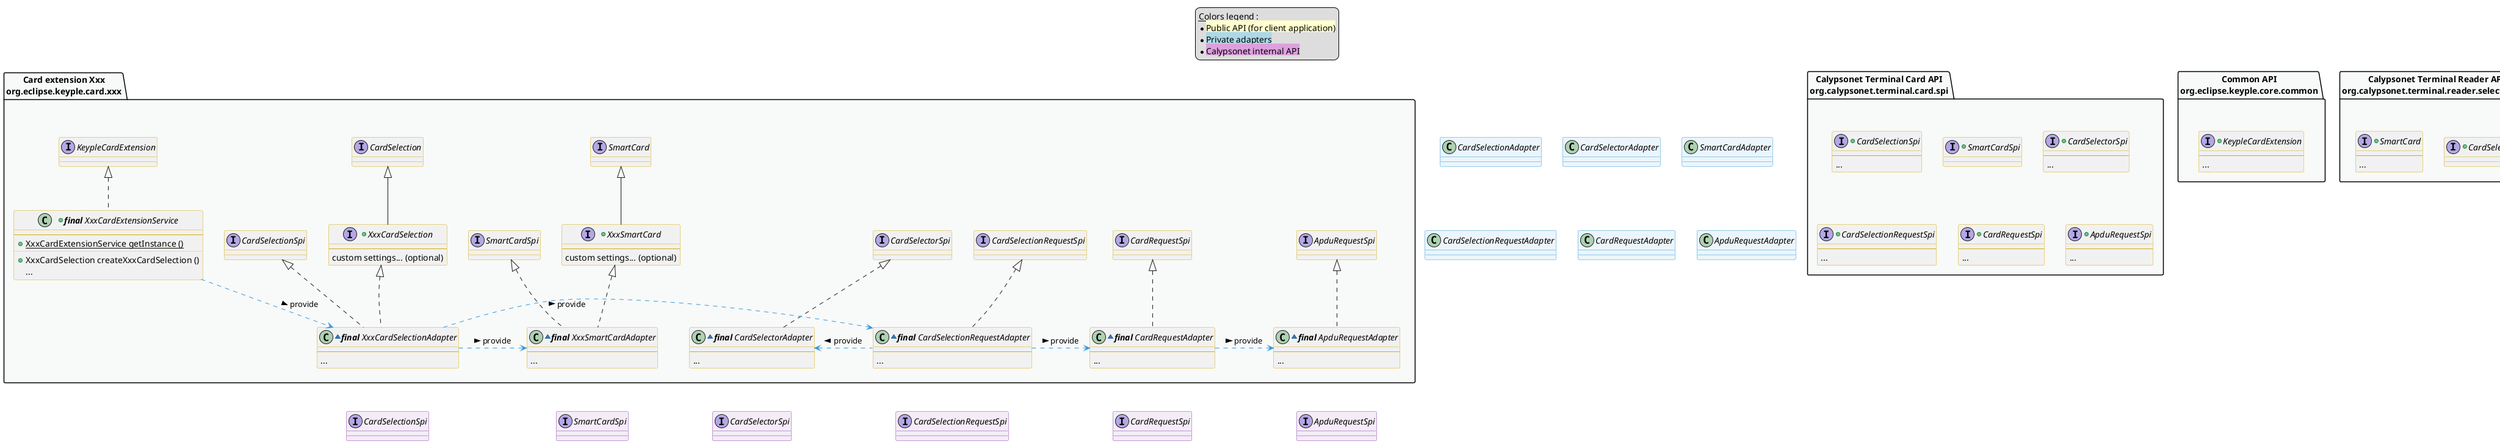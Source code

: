 @startuml

' == THEME ==

'Couleurs issues de : https://htmlcolorcodes.com/fr/tableau-de-couleur/tableau-de-couleur-design-plat/
!define C_GREY1 F8F9F9
!define C_GREY2 F2F3F4
!define C_GREY3 E5E7E9
!define C_GREY4 D7DBDD
!define C_GREY5 CACFD2
!define C_GREY6 BDC3C7
!define C_LINK 3498DB
!define C_USE 27AE60
!define C_YELLOW FEFECE

skinparam Shadowing false
skinparam ClassFontStyle italic
skinparam ClassBorderColor #D4AC0D
skinparam stereotypeABorderColor #A9DCDF
skinparam stereotypeIBorderColor #B4A7E5
skinparam stereotypeCBorderColor #ADD1B2
skinparam stereotypeEBorderColor #EB93DF
' Red
skinparam ClassBackgroundColor<<red>> #FDEDEC
skinparam ClassBorderColor<<red>> #E74C3C
hide <<red>> stereotype
' Purple
skinparam ClassBackgroundColor<<purple>> #F4ECF7
skinparam ClassBorderColor<<purple>> #8E44AD
hide <<purple>> stereotype
' blue
skinparam ClassBackgroundColor<<blue>> #EBF5FB
skinparam ClassBorderColor<<blue>> #3498DB
hide <<blue>> stereotype
' Green
skinparam ClassBackgroundColor<<green>> #E9F7EF
skinparam ClassBorderColor<<green>> #27AE60
hide <<green>> stereotype
' Grey
skinparam ClassBackgroundColor<<grey>> #EAECEE
skinparam ClassBorderColor<<grey>> #2C3E50
hide <<grey>> stereotype

' == CONTENT ==

legend top
    __Colors legend__ :
    * <back:C_YELLOW>Public API (for client application)</back>
    * <back:lightBlue>Private adapters</back>
    * <back:plum>Calypsonet internal API</back>
end legend

package "Common API\norg.eclipse.keyple.core.common" as commonApi {
    +interface KeypleCardExtension {
        --
        ...
    }
}
package "Calypsonet Terminal Reader API\norg.calypsonet.terminal.reader.selection.spi" as readerSelectionSpi {
    +interface CardSelection {
    }
    +interface SmartCard {
        --
        ...
    }
}
package "Calypsonet Terminal Card API\norg.calypsonet.terminal.card.spi" as cardSpi {
    +interface CardSelectionSpi {
        --
        ...
    }
    +interface SmartCardSpi {
    }
    +interface CardSelectorSpi {
        --
        ...
    }
    +interface CardSelectionRequestSpi {
        --
        ...
    }
    +interface CardRequestSpi {
        --
        ...
    }
    +interface ApduRequestSpi {
        --
        ...
    }
}

package "Card extension Xxx\norg.eclipse.keyple.card.xxx" as specificExtension {
    +class "**final** XxxCardExtensionService" as XxxCardExtensionService implements KeypleCardExtension {
        --
        +{static} XxxCardExtensionService getInstance ()
        ..
        +XxxCardSelection createXxxCardSelection ()
        ...
    }
    ' Adapters
    together {
        +interface XxxCardSelection extends CardSelection {
            --
            custom settings... (optional)
        }
        +interface XxxSmartCard extends SmartCard {
            --
            custom settings... (optional)
        }
        ~class "**final** XxxCardSelectionAdapter" as CardSelectionAdapter implements XxxCardSelection, CardSelectionSpi {
            --
            ...
        }
        ~class "**final** XxxSmartCardAdapter" as SmartCardAdapter implements XxxSmartCard, SmartCardSpi {
            --
            ...
        }
    }
    together {
        ~class "**final** CardSelectorAdapter" as CardSelectorAdapter implements CardSelectorSpi {
            --
            ...
        }
        ~class "**final** CardSelectionRequestAdapter" as CardSelectionRequestAdapter implements CardSelectionRequestSpi {
            --
            ...
        }
        ~class "**final** CardRequestAdapter" as CardRequestAdapter implements CardRequestSpi {
            --
            ...
        }
        ~class "**final** ApduRequestAdapter" as ApduRequestAdapter implements ApduRequestSpi {
            --
            ...
        }
    }
}

' Associations

XxxCardExtensionService ..> CardSelectionAdapter #C_LINK : provide >

CardSelectionAdapter .> SmartCardAdapter #C_LINK : provide >
CardSelectionAdapter .> CardSelectionRequestAdapter #C_LINK : provide >

CardSelectionRequestAdapter .left> CardSelectorAdapter #C_LINK : provide >
CardSelectionRequestAdapter .> CardRequestAdapter #C_LINK : provide >

CardRequestAdapter .> ApduRequestAdapter #C_LINK : provide >

' == LAYOUT ==

CardSelectionAdapter -[hidden]- CardSelectionSpi
SmartCardAdapter -[hidden]- SmartCardSpi
CardSelectorAdapter -[hidden]- CardSelectorSpi
CardSelectionRequestAdapter -[hidden]- CardSelectionRequestSpi
CardRequestAdapter -[hidden]- CardRequestSpi
ApduRequestAdapter -[hidden]- ApduRequestSpi

XxxCardSelection -[hidden]- CardSelectionAdapter

SmartCardAdapter -[hidden]right- CardSelectorAdapter


' == STYLE ==

package commonApi #C_GREY1 {}
package specificExtension #C_GREY1 {}
package cardSpi #C_GREY1 {}
package readerSelectionSpi #C_GREY1 {}

class CardSelectionAdapter <<blue>>
class CardSelectorAdapter <<blue>>
class SmartCardAdapter <<blue>>
class CardSelectionRequestAdapter <<blue>>
class CardRequestAdapter <<blue>>
class ApduRequestAdapter <<blue>>
interface CardSelectionSpi <<purple>>
interface CardSelectorSpi <<purple>>
interface SmartCardSpi <<purple>>
interface CardSelectionRequestSpi <<purple>>
interface CardRequestSpi <<purple>>
interface ApduRequestSpi <<purple>>

@enduml